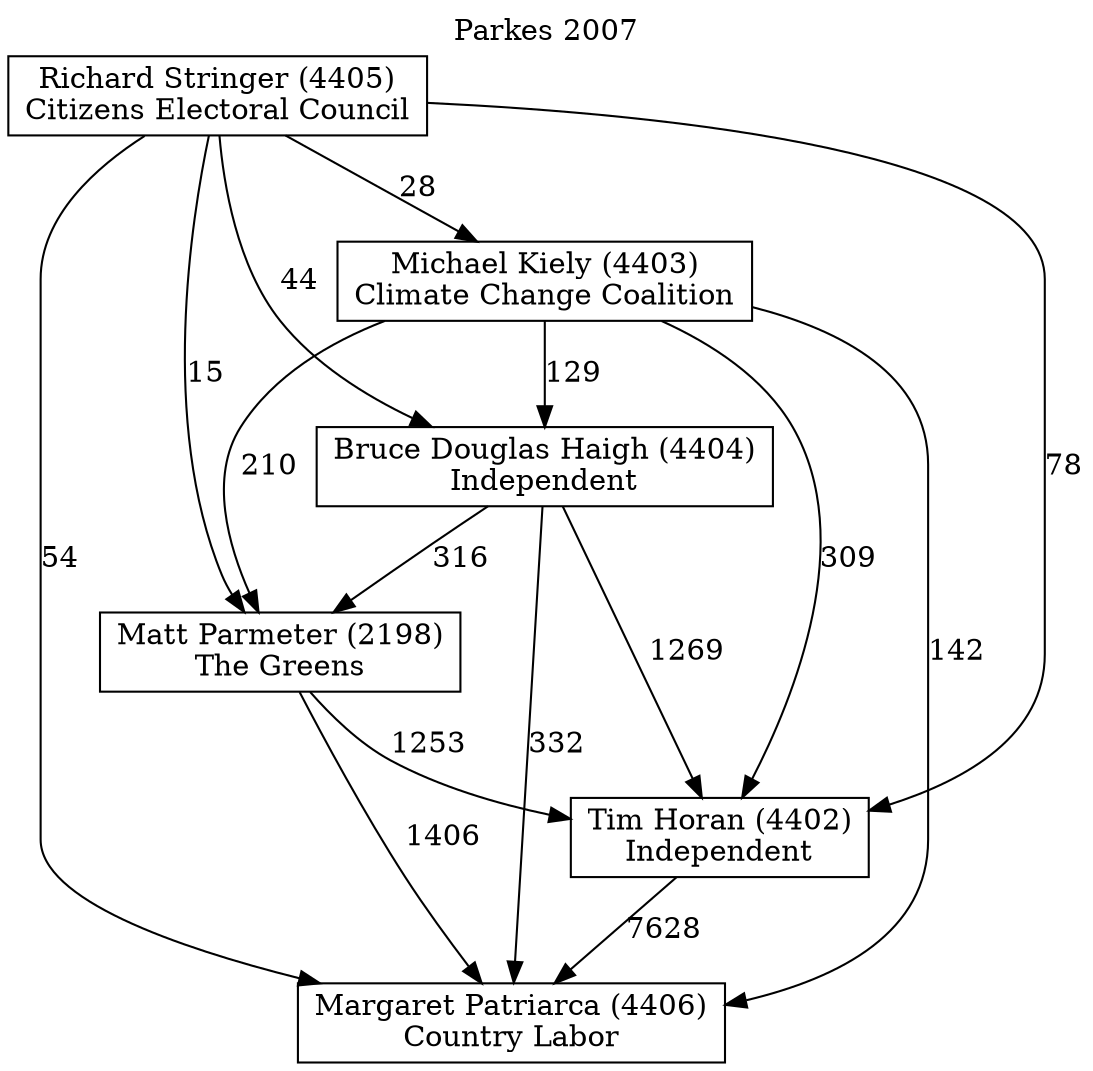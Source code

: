 // House preference flow
digraph "Margaret Patriarca (4406)_Parkes_2007" {
	graph [label="Parkes 2007" labelloc=t mclimit=10]
	node [shape=box]
	"Margaret Patriarca (4406)" [label="Margaret Patriarca (4406)
Country Labor"]
	"Tim Horan (4402)" [label="Tim Horan (4402)
Independent"]
	"Matt Parmeter (2198)" [label="Matt Parmeter (2198)
The Greens"]
	"Bruce Douglas Haigh (4404)" [label="Bruce Douglas Haigh (4404)
Independent"]
	"Michael Kiely (4403)" [label="Michael Kiely (4403)
Climate Change Coalition"]
	"Richard Stringer (4405)" [label="Richard Stringer (4405)
Citizens Electoral Council"]
	"Tim Horan (4402)" -> "Margaret Patriarca (4406)" [label=7628]
	"Matt Parmeter (2198)" -> "Tim Horan (4402)" [label=1253]
	"Bruce Douglas Haigh (4404)" -> "Matt Parmeter (2198)" [label=316]
	"Michael Kiely (4403)" -> "Bruce Douglas Haigh (4404)" [label=129]
	"Richard Stringer (4405)" -> "Michael Kiely (4403)" [label=28]
	"Matt Parmeter (2198)" -> "Margaret Patriarca (4406)" [label=1406]
	"Bruce Douglas Haigh (4404)" -> "Margaret Patriarca (4406)" [label=332]
	"Michael Kiely (4403)" -> "Margaret Patriarca (4406)" [label=142]
	"Richard Stringer (4405)" -> "Margaret Patriarca (4406)" [label=54]
	"Richard Stringer (4405)" -> "Bruce Douglas Haigh (4404)" [label=44]
	"Michael Kiely (4403)" -> "Matt Parmeter (2198)" [label=210]
	"Richard Stringer (4405)" -> "Matt Parmeter (2198)" [label=15]
	"Bruce Douglas Haigh (4404)" -> "Tim Horan (4402)" [label=1269]
	"Michael Kiely (4403)" -> "Tim Horan (4402)" [label=309]
	"Richard Stringer (4405)" -> "Tim Horan (4402)" [label=78]
}
